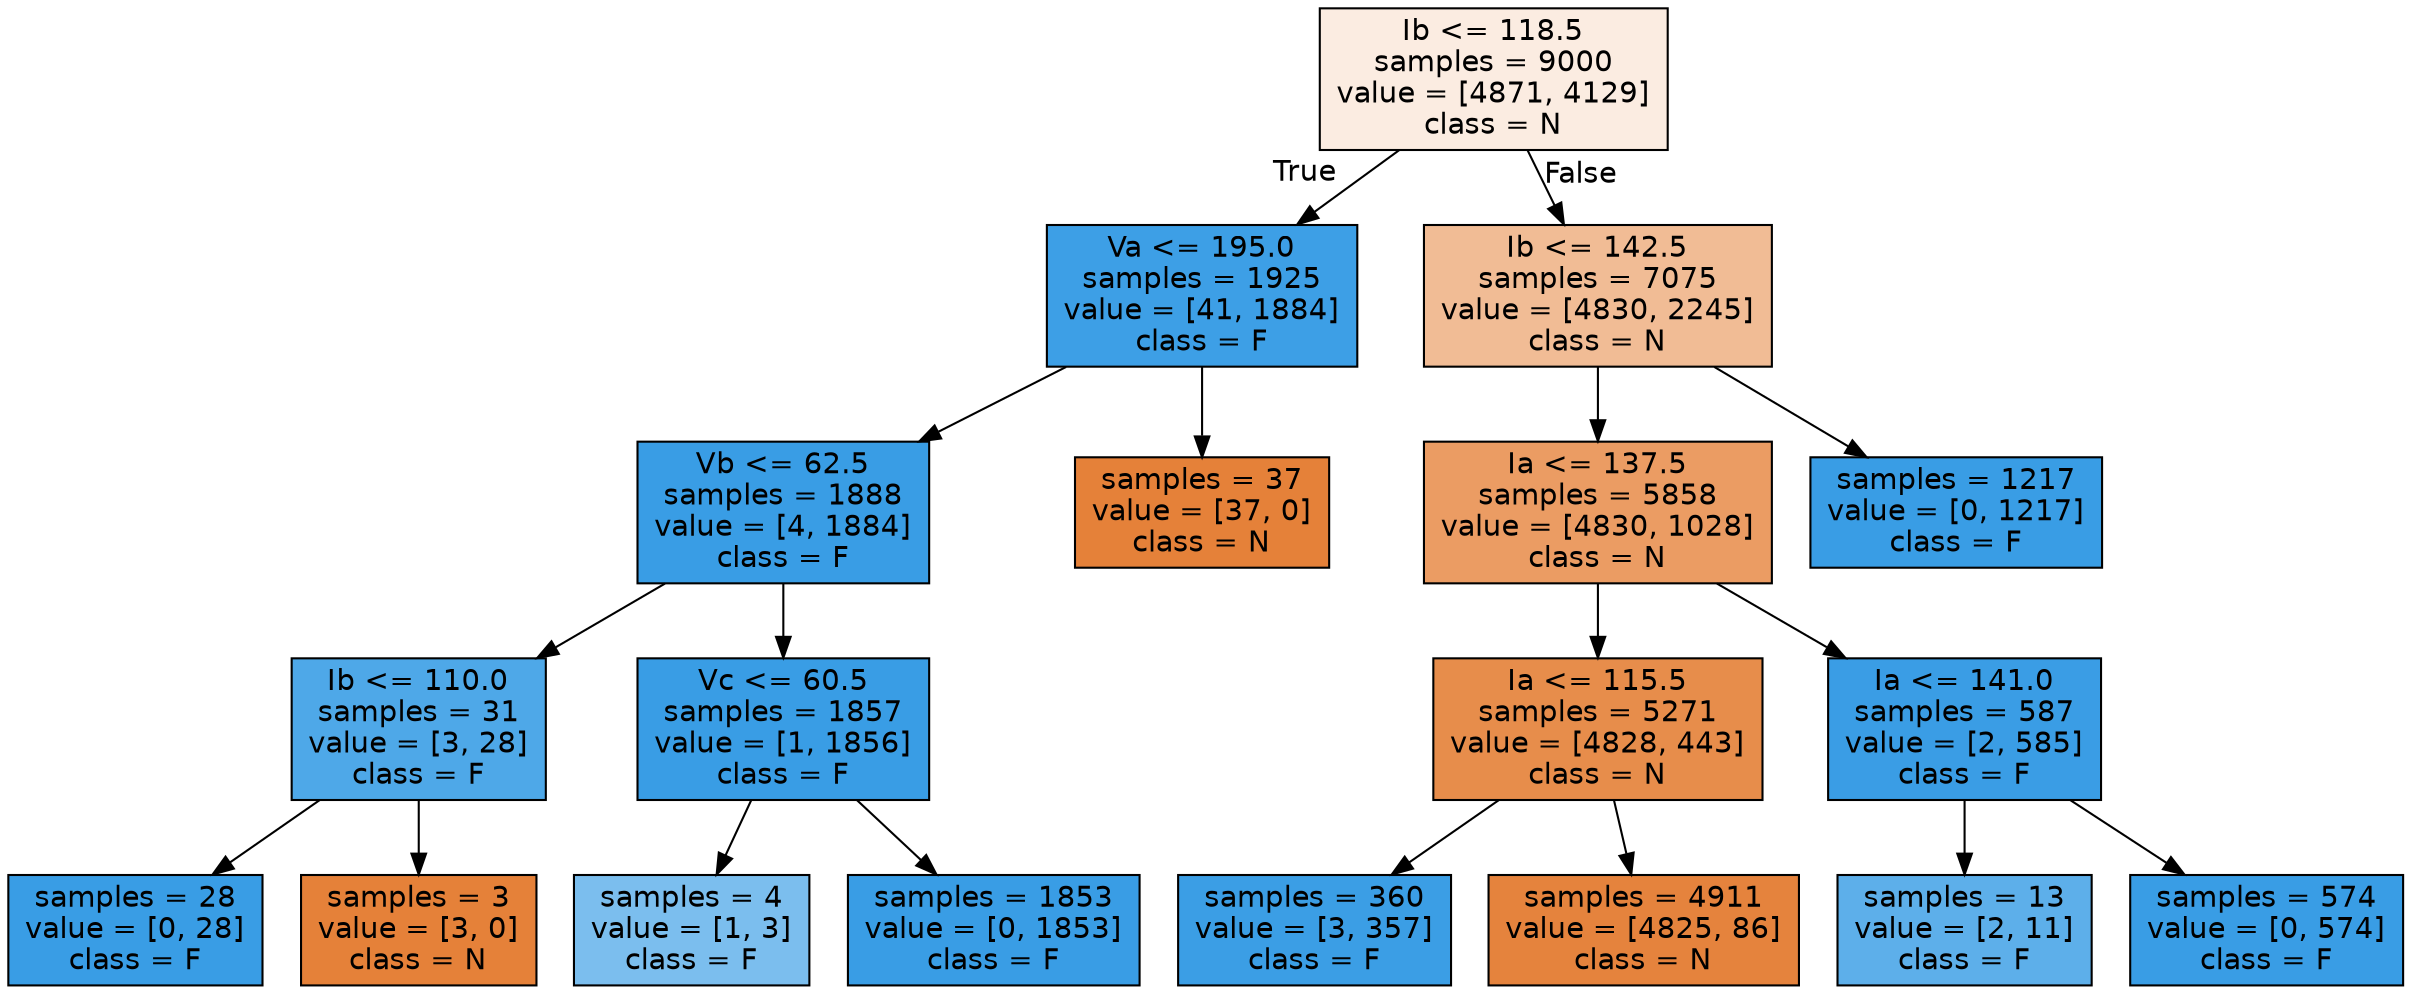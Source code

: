 digraph Tree {
node [shape=box, style="filled", color="black", fontname="helvetica"] ;
edge [fontname="helvetica"] ;
0 [label="Ib <= 118.5\nsamples = 9000\nvalue = [4871, 4129]\nclass = N", fillcolor="#fbece1"] ;
1 [label="Va <= 195.0\nsamples = 1925\nvalue = [41, 1884]\nclass = F", fillcolor="#3d9fe6"] ;
0 -> 1 [labeldistance=2.5, labelangle=45, headlabel="True"] ;
2 [label="Vb <= 62.5\nsamples = 1888\nvalue = [4, 1884]\nclass = F", fillcolor="#399de5"] ;
1 -> 2 ;
3 [label="Ib <= 110.0\nsamples = 31\nvalue = [3, 28]\nclass = F", fillcolor="#4ea8e8"] ;
2 -> 3 ;
4 [label="samples = 28\nvalue = [0, 28]\nclass = F", fillcolor="#399de5"] ;
3 -> 4 ;
5 [label="samples = 3\nvalue = [3, 0]\nclass = N", fillcolor="#e58139"] ;
3 -> 5 ;
6 [label="Vc <= 60.5\nsamples = 1857\nvalue = [1, 1856]\nclass = F", fillcolor="#399de5"] ;
2 -> 6 ;
7 [label="samples = 4\nvalue = [1, 3]\nclass = F", fillcolor="#7bbeee"] ;
6 -> 7 ;
8 [label="samples = 1853\nvalue = [0, 1853]\nclass = F", fillcolor="#399de5"] ;
6 -> 8 ;
9 [label="samples = 37\nvalue = [37, 0]\nclass = N", fillcolor="#e58139"] ;
1 -> 9 ;
10 [label="Ib <= 142.5\nsamples = 7075\nvalue = [4830, 2245]\nclass = N", fillcolor="#f1bc95"] ;
0 -> 10 [labeldistance=2.5, labelangle=-45, headlabel="False"] ;
11 [label="Ia <= 137.5\nsamples = 5858\nvalue = [4830, 1028]\nclass = N", fillcolor="#eb9c63"] ;
10 -> 11 ;
12 [label="Ia <= 115.5\nsamples = 5271\nvalue = [4828, 443]\nclass = N", fillcolor="#e78d4b"] ;
11 -> 12 ;
13 [label="samples = 360\nvalue = [3, 357]\nclass = F", fillcolor="#3b9ee5"] ;
12 -> 13 ;
14 [label="samples = 4911\nvalue = [4825, 86]\nclass = N", fillcolor="#e5833d"] ;
12 -> 14 ;
15 [label="Ia <= 141.0\nsamples = 587\nvalue = [2, 585]\nclass = F", fillcolor="#3a9de5"] ;
11 -> 15 ;
16 [label="samples = 13\nvalue = [2, 11]\nclass = F", fillcolor="#5dafea"] ;
15 -> 16 ;
17 [label="samples = 574\nvalue = [0, 574]\nclass = F", fillcolor="#399de5"] ;
15 -> 17 ;
18 [label="samples = 1217\nvalue = [0, 1217]\nclass = F", fillcolor="#399de5"] ;
10 -> 18 ;
}